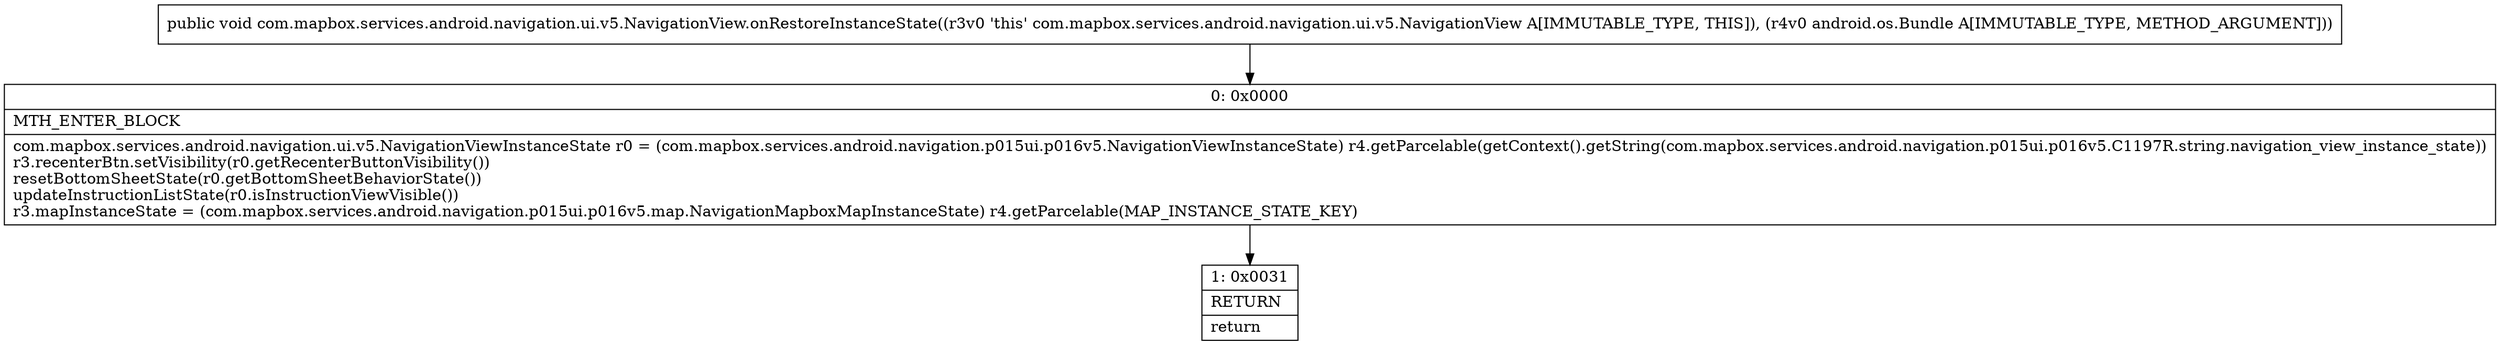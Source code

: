 digraph "CFG forcom.mapbox.services.android.navigation.ui.v5.NavigationView.onRestoreInstanceState(Landroid\/os\/Bundle;)V" {
Node_0 [shape=record,label="{0\:\ 0x0000|MTH_ENTER_BLOCK\l|com.mapbox.services.android.navigation.ui.v5.NavigationViewInstanceState r0 = (com.mapbox.services.android.navigation.p015ui.p016v5.NavigationViewInstanceState) r4.getParcelable(getContext().getString(com.mapbox.services.android.navigation.p015ui.p016v5.C1197R.string.navigation_view_instance_state))\lr3.recenterBtn.setVisibility(r0.getRecenterButtonVisibility())\lresetBottomSheetState(r0.getBottomSheetBehaviorState())\lupdateInstructionListState(r0.isInstructionViewVisible())\lr3.mapInstanceState = (com.mapbox.services.android.navigation.p015ui.p016v5.map.NavigationMapboxMapInstanceState) r4.getParcelable(MAP_INSTANCE_STATE_KEY)\l}"];
Node_1 [shape=record,label="{1\:\ 0x0031|RETURN\l|return\l}"];
MethodNode[shape=record,label="{public void com.mapbox.services.android.navigation.ui.v5.NavigationView.onRestoreInstanceState((r3v0 'this' com.mapbox.services.android.navigation.ui.v5.NavigationView A[IMMUTABLE_TYPE, THIS]), (r4v0 android.os.Bundle A[IMMUTABLE_TYPE, METHOD_ARGUMENT])) }"];
MethodNode -> Node_0;
Node_0 -> Node_1;
}

